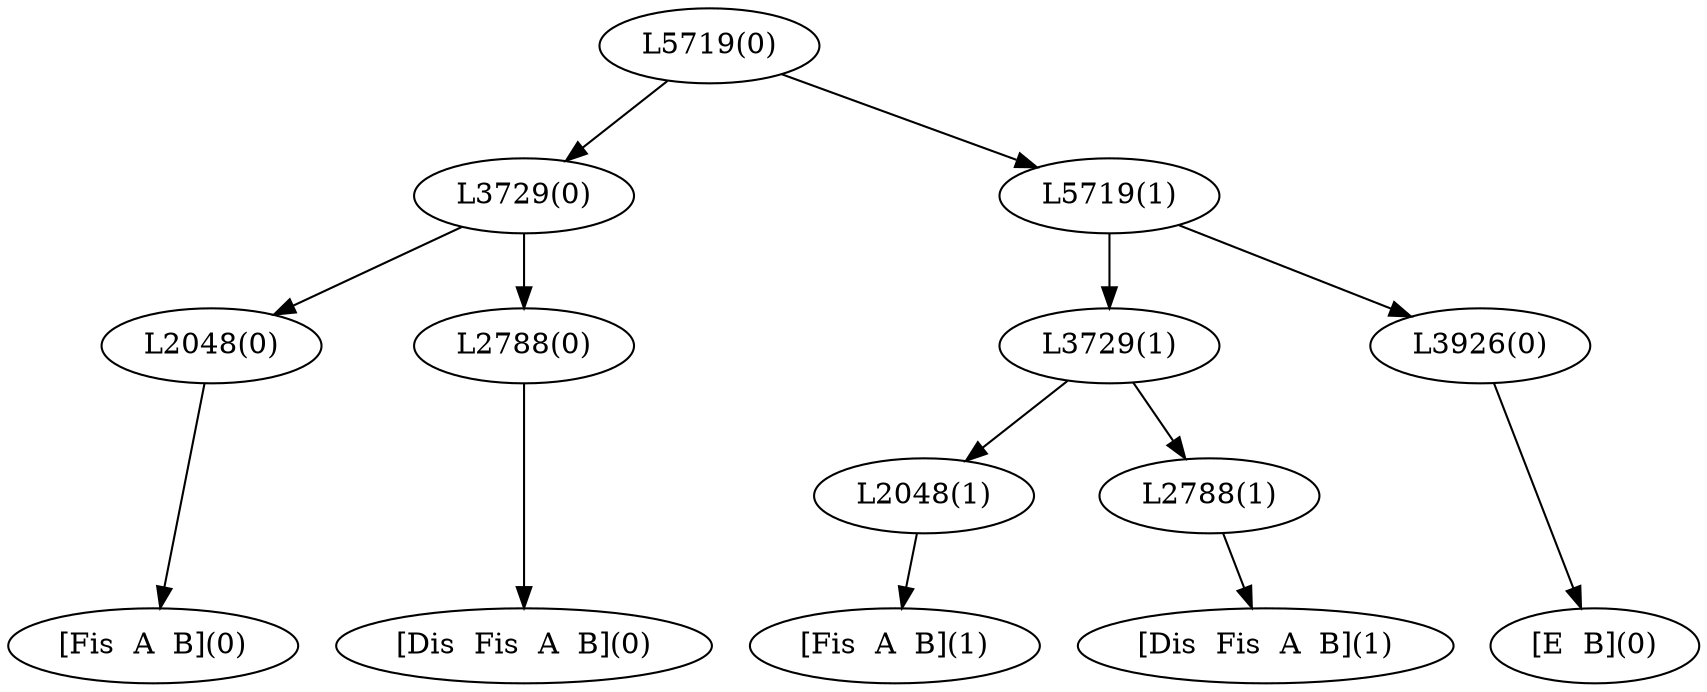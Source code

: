 digraph sample{
"L2048(0)"->"[Fis  A  B](0)"
"L2788(0)"->"[Dis  Fis  A  B](0)"
"L3729(0)"->"L2048(0)"
"L3729(0)"->"L2788(0)"
"L2048(1)"->"[Fis  A  B](1)"
"L2788(1)"->"[Dis  Fis  A  B](1)"
"L3729(1)"->"L2048(1)"
"L3729(1)"->"L2788(1)"
"L3926(0)"->"[E  B](0)"
"L5719(1)"->"L3729(1)"
"L5719(1)"->"L3926(0)"
"L5719(0)"->"L3729(0)"
"L5719(0)"->"L5719(1)"
{rank = min; "L5719(0)"}
{rank = same; "L3729(0)"; "L5719(1)";}
{rank = same; "L2048(0)"; "L2788(0)"; "L3729(1)"; "L3926(0)";}
{rank = same; "L2048(1)"; "L2788(1)";}
{rank = max; "[Dis  Fis  A  B](0)"; "[Dis  Fis  A  B](1)"; "[E  B](0)"; "[Fis  A  B](0)"; "[Fis  A  B](1)";}
}